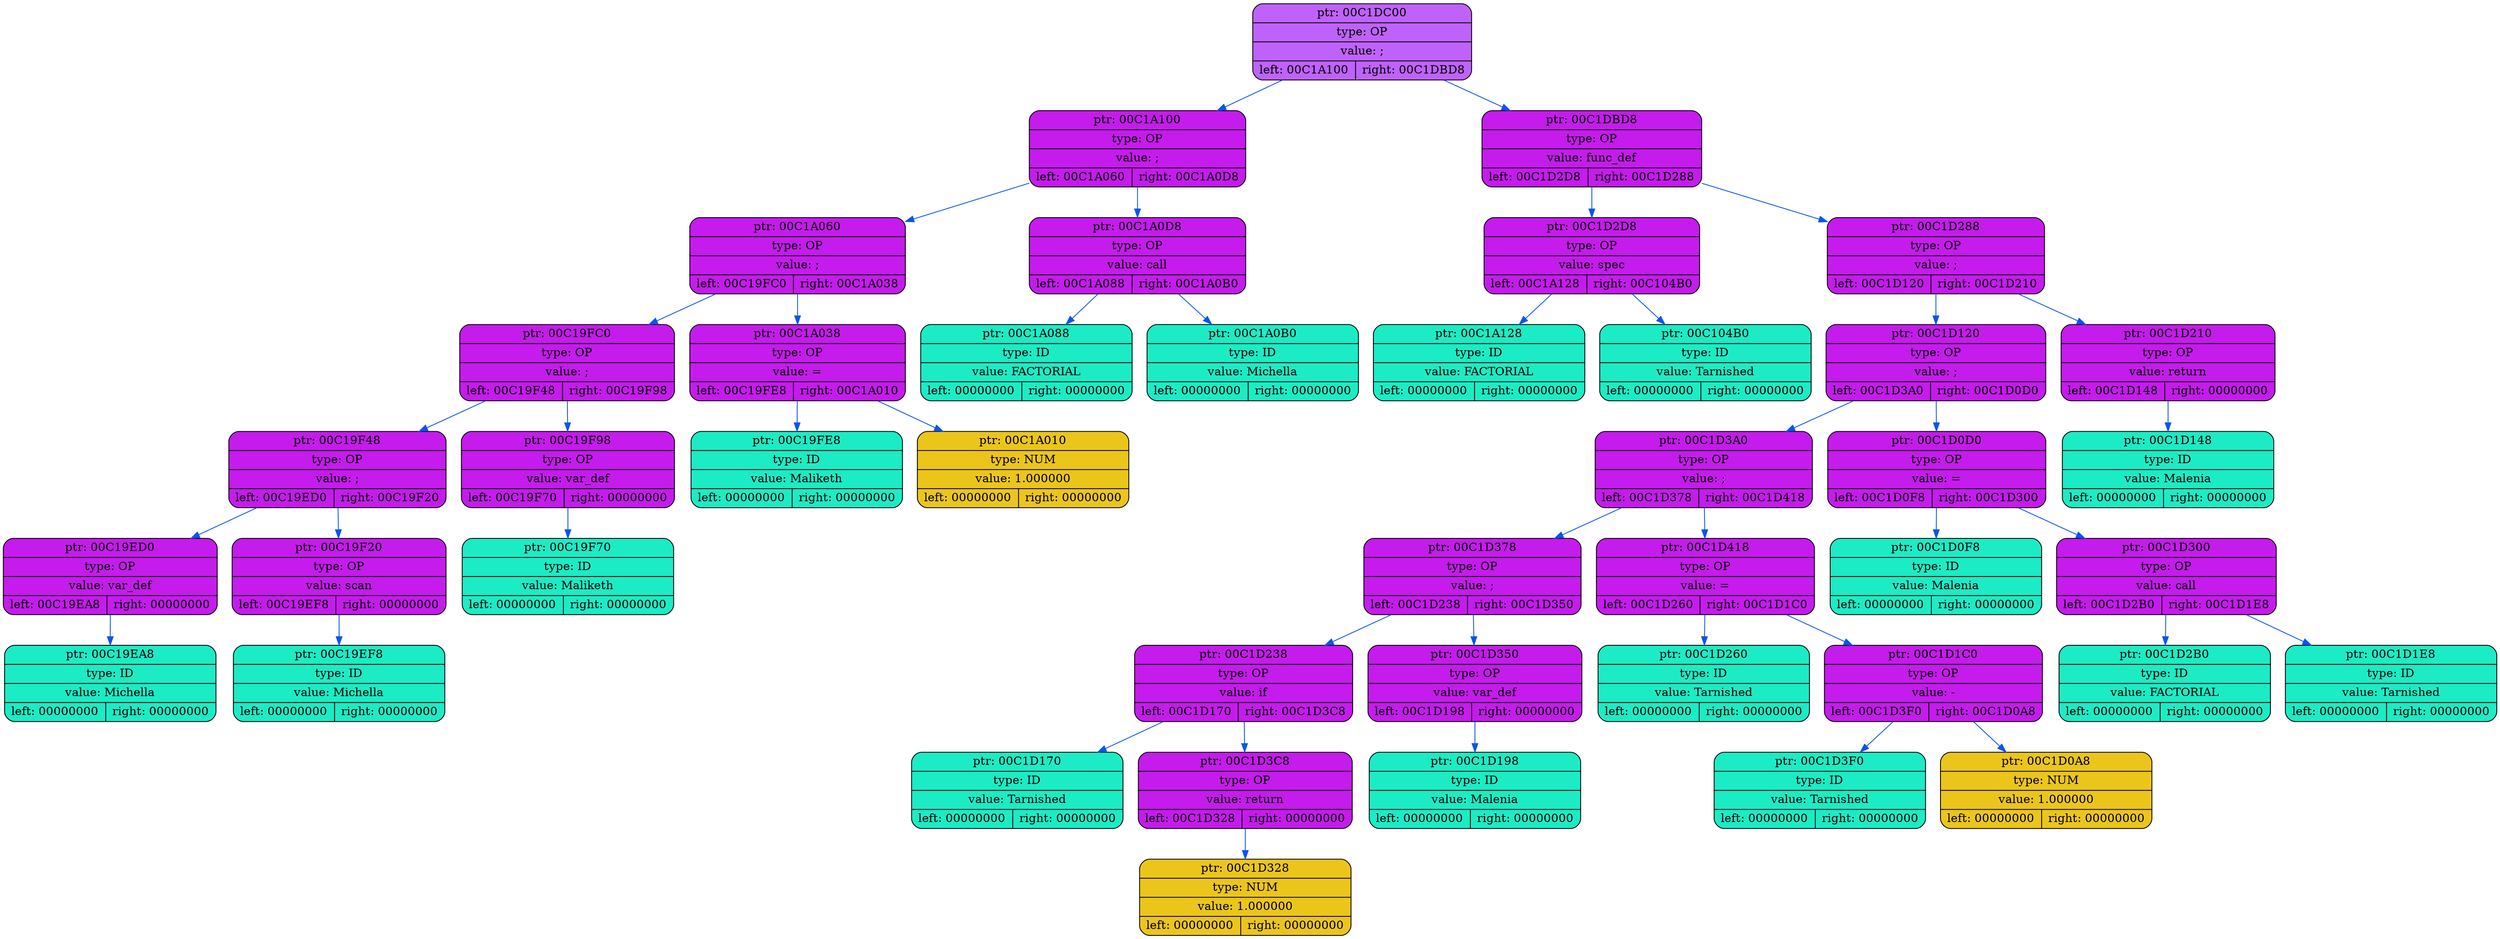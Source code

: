 digraph
{
    rankdir=TP

        node00C1DC00[shape=record,style="rounded,filled",fillcolor="#BF62FC",label="{ ptr: 00C1DC00 | type: OP | value: ;| { left: 00C1A100 | right: 00C1DBD8 }}"];
    node00C1DC00 -> node00C1A100[color="#0855F0"]
    node00C1A100[shape=record,style="rounded,filled",fillcolor="#C51BEC",label="{ ptr: 00C1A100 | type: OP | value: ;| { left: 00C1A060 | right: 00C1A0D8 }}"];
    node00C1A100 -> node00C1A060[color="#0855F0"]
    node00C1A060[shape=record,style="rounded,filled",fillcolor="#C51BEC",label="{ ptr: 00C1A060 | type: OP | value: ;| { left: 00C19FC0 | right: 00C1A038 }}"];
    node00C1A060 -> node00C19FC0[color="#0855F0"]
    node00C19FC0[shape=record,style="rounded,filled",fillcolor="#C51BEC",label="{ ptr: 00C19FC0 | type: OP | value: ;| { left: 00C19F48 | right: 00C19F98 }}"];
    node00C19FC0 -> node00C19F48[color="#0855F0"]
    node00C19F48[shape=record,style="rounded,filled",fillcolor="#C51BEC",label="{ ptr: 00C19F48 | type: OP | value: ;| { left: 00C19ED0 | right: 00C19F20 }}"];
    node00C19F48 -> node00C19ED0[color="#0855F0"]
    node00C19ED0[shape=record,style="rounded,filled",fillcolor="#C51BEC",label="{ ptr: 00C19ED0 | type: OP | value: var_def| { left: 00C19EA8 | right: 00000000 }}"];
    node00C19ED0 -> node00C19EA8[color="#0855F0"]
    node00C19EA8[shape=record,style="rounded,filled",fillcolor="#1BECC5",label="{ ptr: 00C19EA8 | type: ID | value: Michella| { left: 00000000 | right: 00000000 }}"];
    node00C19F48 -> node00C19F20[color="#0855F0"]
    node00C19F20[shape=record,style="rounded,filled",fillcolor="#C51BEC",label="{ ptr: 00C19F20 | type: OP | value: scan| { left: 00C19EF8 | right: 00000000 }}"];
    node00C19F20 -> node00C19EF8[color="#0855F0"]
    node00C19EF8[shape=record,style="rounded,filled",fillcolor="#1BECC5",label="{ ptr: 00C19EF8 | type: ID | value: Michella| { left: 00000000 | right: 00000000 }}"];
    node00C19FC0 -> node00C19F98[color="#0855F0"]
    node00C19F98[shape=record,style="rounded,filled",fillcolor="#C51BEC",label="{ ptr: 00C19F98 | type: OP | value: var_def| { left: 00C19F70 | right: 00000000 }}"];
    node00C19F98 -> node00C19F70[color="#0855F0"]
    node00C19F70[shape=record,style="rounded,filled",fillcolor="#1BECC5",label="{ ptr: 00C19F70 | type: ID | value: Maliketh| { left: 00000000 | right: 00000000 }}"];
    node00C1A060 -> node00C1A038[color="#0855F0"]
    node00C1A038[shape=record,style="rounded,filled",fillcolor="#C51BEC",label="{ ptr: 00C1A038 | type: OP | value: =| { left: 00C19FE8 | right: 00C1A010 }}"];
    node00C1A038 -> node00C19FE8[color="#0855F0"]
    node00C19FE8[shape=record,style="rounded,filled",fillcolor="#1BECC5",label="{ ptr: 00C19FE8 | type: ID | value: Maliketh| { left: 00000000 | right: 00000000 }}"];
    node00C1A038 -> node00C1A010[color="#0855F0"]
    node00C1A010[shape=record,style="rounded,filled",fillcolor="#ECC51B",label="{ ptr: 00C1A010 | type: NUM | value: 1.000000| { left: 00000000 | right: 00000000 }}"];
    node00C1A100 -> node00C1A0D8[color="#0855F0"]
    node00C1A0D8[shape=record,style="rounded,filled",fillcolor="#C51BEC",label="{ ptr: 00C1A0D8 | type: OP | value: call| { left: 00C1A088 | right: 00C1A0B0 }}"];
    node00C1A0D8 -> node00C1A088[color="#0855F0"]
    node00C1A088[shape=record,style="rounded,filled",fillcolor="#1BECC5",label="{ ptr: 00C1A088 | type: ID | value: FACTORIAL| { left: 00000000 | right: 00000000 }}"];
    node00C1A0D8 -> node00C1A0B0[color="#0855F0"]
    node00C1A0B0[shape=record,style="rounded,filled",fillcolor="#1BECC5",label="{ ptr: 00C1A0B0 | type: ID | value: Michella| { left: 00000000 | right: 00000000 }}"];
    node00C1DC00 -> node00C1DBD8[color="#0855F0"]
    node00C1DBD8[shape=record,style="rounded,filled",fillcolor="#C51BEC",label="{ ptr: 00C1DBD8 | type: OP | value: func_def| { left: 00C1D2D8 | right: 00C1D288 }}"];
    node00C1DBD8 -> node00C1D2D8[color="#0855F0"]
    node00C1D2D8[shape=record,style="rounded,filled",fillcolor="#C51BEC",label="{ ptr: 00C1D2D8 | type: OP | value: spec| { left: 00C1A128 | right: 00C104B0 }}"];
    node00C1D2D8 -> node00C1A128[color="#0855F0"]
    node00C1A128[shape=record,style="rounded,filled",fillcolor="#1BECC5",label="{ ptr: 00C1A128 | type: ID | value: FACTORIAL| { left: 00000000 | right: 00000000 }}"];
    node00C1D2D8 -> node00C104B0[color="#0855F0"]
    node00C104B0[shape=record,style="rounded,filled",fillcolor="#1BECC5",label="{ ptr: 00C104B0 | type: ID | value: Tarnished| { left: 00000000 | right: 00000000 }}"];
    node00C1DBD8 -> node00C1D288[color="#0855F0"]
    node00C1D288[shape=record,style="rounded,filled",fillcolor="#C51BEC",label="{ ptr: 00C1D288 | type: OP | value: ;| { left: 00C1D120 | right: 00C1D210 }}"];
    node00C1D288 -> node00C1D120[color="#0855F0"]
    node00C1D120[shape=record,style="rounded,filled",fillcolor="#C51BEC",label="{ ptr: 00C1D120 | type: OP | value: ;| { left: 00C1D3A0 | right: 00C1D0D0 }}"];
    node00C1D120 -> node00C1D3A0[color="#0855F0"]
    node00C1D3A0[shape=record,style="rounded,filled",fillcolor="#C51BEC",label="{ ptr: 00C1D3A0 | type: OP | value: ;| { left: 00C1D378 | right: 00C1D418 }}"];
    node00C1D3A0 -> node00C1D378[color="#0855F0"]
    node00C1D378[shape=record,style="rounded,filled",fillcolor="#C51BEC",label="{ ptr: 00C1D378 | type: OP | value: ;| { left: 00C1D238 | right: 00C1D350 }}"];
    node00C1D378 -> node00C1D238[color="#0855F0"]
    node00C1D238[shape=record,style="rounded,filled",fillcolor="#C51BEC",label="{ ptr: 00C1D238 | type: OP | value: if| { left: 00C1D170 | right: 00C1D3C8 }}"];
    node00C1D238 -> node00C1D170[color="#0855F0"]
    node00C1D170[shape=record,style="rounded,filled",fillcolor="#1BECC5",label="{ ptr: 00C1D170 | type: ID | value: Tarnished| { left: 00000000 | right: 00000000 }}"];
    node00C1D238 -> node00C1D3C8[color="#0855F0"]
    node00C1D3C8[shape=record,style="rounded,filled",fillcolor="#C51BEC",label="{ ptr: 00C1D3C8 | type: OP | value: return| { left: 00C1D328 | right: 00000000 }}"];
    node00C1D3C8 -> node00C1D328[color="#0855F0"]
    node00C1D328[shape=record,style="rounded,filled",fillcolor="#ECC51B",label="{ ptr: 00C1D328 | type: NUM | value: 1.000000| { left: 00000000 | right: 00000000 }}"];
    node00C1D378 -> node00C1D350[color="#0855F0"]
    node00C1D350[shape=record,style="rounded,filled",fillcolor="#C51BEC",label="{ ptr: 00C1D350 | type: OP | value: var_def| { left: 00C1D198 | right: 00000000 }}"];
    node00C1D350 -> node00C1D198[color="#0855F0"]
    node00C1D198[shape=record,style="rounded,filled",fillcolor="#1BECC5",label="{ ptr: 00C1D198 | type: ID | value: Malenia| { left: 00000000 | right: 00000000 }}"];
    node00C1D3A0 -> node00C1D418[color="#0855F0"]
    node00C1D418[shape=record,style="rounded,filled",fillcolor="#C51BEC",label="{ ptr: 00C1D418 | type: OP | value: =| { left: 00C1D260 | right: 00C1D1C0 }}"];
    node00C1D418 -> node00C1D260[color="#0855F0"]
    node00C1D260[shape=record,style="rounded,filled",fillcolor="#1BECC5",label="{ ptr: 00C1D260 | type: ID | value: Tarnished| { left: 00000000 | right: 00000000 }}"];
    node00C1D418 -> node00C1D1C0[color="#0855F0"]
    node00C1D1C0[shape=record,style="rounded,filled",fillcolor="#C51BEC",label="{ ptr: 00C1D1C0 | type: OP | value: -| { left: 00C1D3F0 | right: 00C1D0A8 }}"];
    node00C1D1C0 -> node00C1D3F0[color="#0855F0"]
    node00C1D3F0[shape=record,style="rounded,filled",fillcolor="#1BECC5",label="{ ptr: 00C1D3F0 | type: ID | value: Tarnished| { left: 00000000 | right: 00000000 }}"];
    node00C1D1C0 -> node00C1D0A8[color="#0855F0"]
    node00C1D0A8[shape=record,style="rounded,filled",fillcolor="#ECC51B",label="{ ptr: 00C1D0A8 | type: NUM | value: 1.000000| { left: 00000000 | right: 00000000 }}"];
    node00C1D120 -> node00C1D0D0[color="#0855F0"]
    node00C1D0D0[shape=record,style="rounded,filled",fillcolor="#C51BEC",label="{ ptr: 00C1D0D0 | type: OP | value: =| { left: 00C1D0F8 | right: 00C1D300 }}"];
    node00C1D0D0 -> node00C1D0F8[color="#0855F0"]
    node00C1D0F8[shape=record,style="rounded,filled",fillcolor="#1BECC5",label="{ ptr: 00C1D0F8 | type: ID | value: Malenia| { left: 00000000 | right: 00000000 }}"];
    node00C1D0D0 -> node00C1D300[color="#0855F0"]
    node00C1D300[shape=record,style="rounded,filled",fillcolor="#C51BEC",label="{ ptr: 00C1D300 | type: OP | value: call| { left: 00C1D2B0 | right: 00C1D1E8 }}"];
    node00C1D300 -> node00C1D2B0[color="#0855F0"]
    node00C1D2B0[shape=record,style="rounded,filled",fillcolor="#1BECC5",label="{ ptr: 00C1D2B0 | type: ID | value: FACTORIAL| { left: 00000000 | right: 00000000 }}"];
    node00C1D300 -> node00C1D1E8[color="#0855F0"]
    node00C1D1E8[shape=record,style="rounded,filled",fillcolor="#1BECC5",label="{ ptr: 00C1D1E8 | type: ID | value: Tarnished| { left: 00000000 | right: 00000000 }}"];
    node00C1D288 -> node00C1D210[color="#0855F0"]
    node00C1D210[shape=record,style="rounded,filled",fillcolor="#C51BEC",label="{ ptr: 00C1D210 | type: OP | value: return| { left: 00C1D148 | right: 00000000 }}"];
    node00C1D210 -> node00C1D148[color="#0855F0"]
    node00C1D148[shape=record,style="rounded,filled",fillcolor="#1BECC5",label="{ ptr: 00C1D148 | type: ID | value: Malenia| { left: 00000000 | right: 00000000 }}"];
}